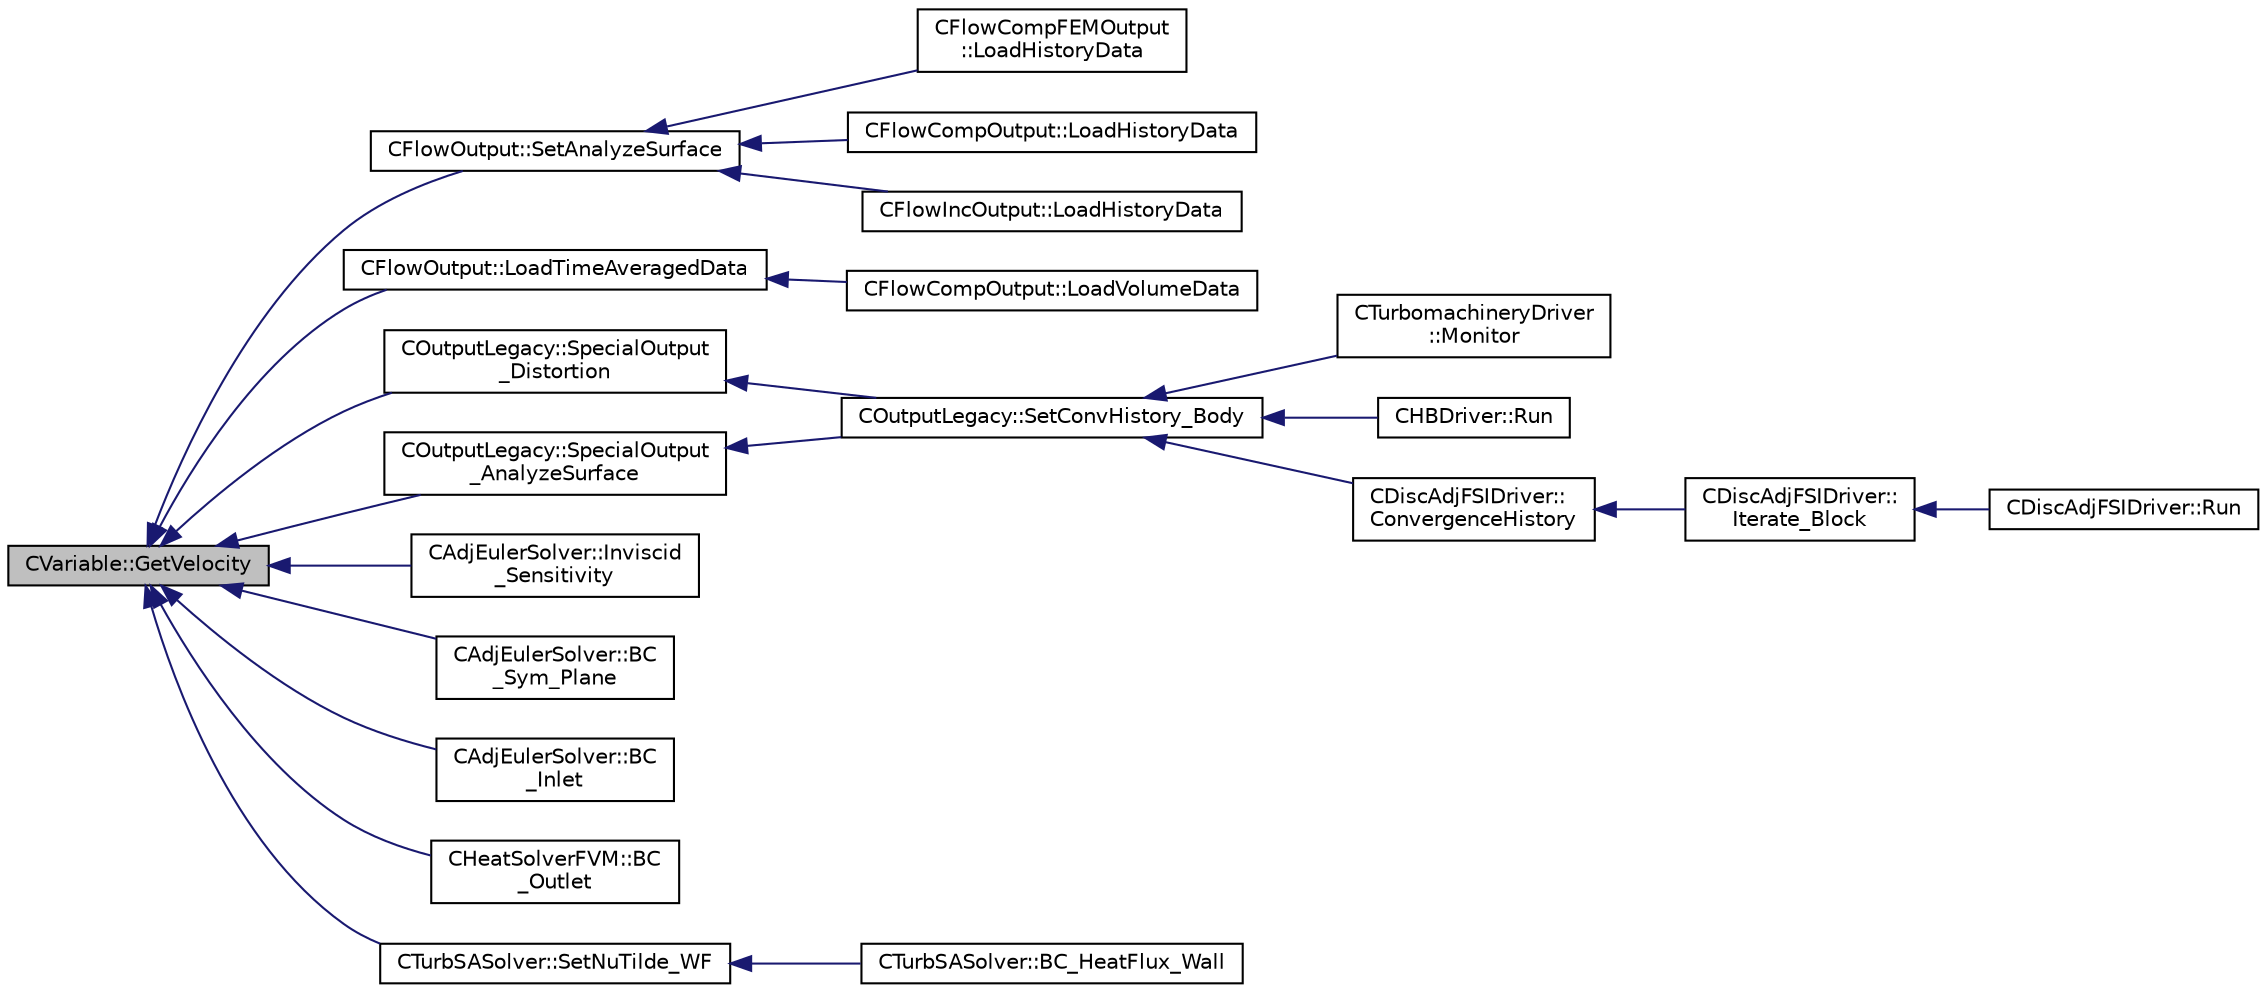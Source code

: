 digraph "CVariable::GetVelocity"
{
  edge [fontname="Helvetica",fontsize="10",labelfontname="Helvetica",labelfontsize="10"];
  node [fontname="Helvetica",fontsize="10",shape=record];
  rankdir="LR";
  Node3906 [label="CVariable::GetVelocity",height=0.2,width=0.4,color="black", fillcolor="grey75", style="filled", fontcolor="black"];
  Node3906 -> Node3907 [dir="back",color="midnightblue",fontsize="10",style="solid",fontname="Helvetica"];
  Node3907 [label="CFlowOutput::SetAnalyzeSurface",height=0.2,width=0.4,color="black", fillcolor="white", style="filled",URL="$class_c_flow_output.html#a3fce259b2fe0a624a311ef889f9ab36c",tooltip="Set flow surface output field values. "];
  Node3907 -> Node3908 [dir="back",color="midnightblue",fontsize="10",style="solid",fontname="Helvetica"];
  Node3908 [label="CFlowCompFEMOutput\l::LoadHistoryData",height=0.2,width=0.4,color="black", fillcolor="white", style="filled",URL="$class_c_flow_comp_f_e_m_output.html#a0a4561b8ab0dffd1052f884062fd9710",tooltip="Load the history output field values. "];
  Node3907 -> Node3909 [dir="back",color="midnightblue",fontsize="10",style="solid",fontname="Helvetica"];
  Node3909 [label="CFlowCompOutput::LoadHistoryData",height=0.2,width=0.4,color="black", fillcolor="white", style="filled",URL="$class_c_flow_comp_output.html#a393cb19a691990ee6e88f844eccc79ed",tooltip="Load the history output field values. "];
  Node3907 -> Node3910 [dir="back",color="midnightblue",fontsize="10",style="solid",fontname="Helvetica"];
  Node3910 [label="CFlowIncOutput::LoadHistoryData",height=0.2,width=0.4,color="black", fillcolor="white", style="filled",URL="$class_c_flow_inc_output.html#a466112efa2e3a89cdd2456701a0480b5",tooltip="Load the history output field values. "];
  Node3906 -> Node3911 [dir="back",color="midnightblue",fontsize="10",style="solid",fontname="Helvetica"];
  Node3911 [label="CFlowOutput::LoadTimeAveragedData",height=0.2,width=0.4,color="black", fillcolor="white", style="filled",URL="$class_c_flow_output.html#a06e1e2ea379be0a263729736b2108d7c",tooltip="Load the time averaged output fields. "];
  Node3911 -> Node3912 [dir="back",color="midnightblue",fontsize="10",style="solid",fontname="Helvetica"];
  Node3912 [label="CFlowCompOutput::LoadVolumeData",height=0.2,width=0.4,color="black", fillcolor="white", style="filled",URL="$class_c_flow_comp_output.html#a4dbb2657e6ea72800af13ddf08789276",tooltip="Set the values of the volume output fields for a point. "];
  Node3906 -> Node3913 [dir="back",color="midnightblue",fontsize="10",style="solid",fontname="Helvetica"];
  Node3913 [label="COutputLegacy::SpecialOutput\l_Distortion",height=0.2,width=0.4,color="black", fillcolor="white", style="filled",URL="$class_c_output_legacy.html#ae4824d60ecd7d71e592f259e8824e0ae",tooltip="Create and write the file with the flow coefficient on the surface. "];
  Node3913 -> Node3914 [dir="back",color="midnightblue",fontsize="10",style="solid",fontname="Helvetica"];
  Node3914 [label="COutputLegacy::SetConvHistory_Body",height=0.2,width=0.4,color="black", fillcolor="white", style="filled",URL="$class_c_output_legacy.html#a217cc0d778a3828499189a9debee47c6",tooltip="Write the history file and the convergence on the screen for serial computations. ..."];
  Node3914 -> Node3915 [dir="back",color="midnightblue",fontsize="10",style="solid",fontname="Helvetica"];
  Node3915 [label="CTurbomachineryDriver\l::Monitor",height=0.2,width=0.4,color="black", fillcolor="white", style="filled",URL="$class_c_turbomachinery_driver.html#a41d7b50bbacef68eb5436293ebb2da4f",tooltip="Monitor the computation. "];
  Node3914 -> Node3916 [dir="back",color="midnightblue",fontsize="10",style="solid",fontname="Helvetica"];
  Node3916 [label="CHBDriver::Run",height=0.2,width=0.4,color="black", fillcolor="white", style="filled",URL="$class_c_h_b_driver.html#a98c0448a8e0404845ee54e25b62eaea9",tooltip="Run a single iteration of a Harmonic Balance problem. "];
  Node3914 -> Node3917 [dir="back",color="midnightblue",fontsize="10",style="solid",fontname="Helvetica"];
  Node3917 [label="CDiscAdjFSIDriver::\lConvergenceHistory",height=0.2,width=0.4,color="black", fillcolor="white", style="filled",URL="$class_c_disc_adj_f_s_i_driver.html#a139dfa2442613879f2b15f28a09c2bd5",tooltip="Output the convergence history. "];
  Node3917 -> Node3918 [dir="back",color="midnightblue",fontsize="10",style="solid",fontname="Helvetica"];
  Node3918 [label="CDiscAdjFSIDriver::\lIterate_Block",height=0.2,width=0.4,color="black", fillcolor="white", style="filled",URL="$class_c_disc_adj_f_s_i_driver.html#a84949f139fa795b7d34d6ff77e82eb5c",tooltip="Iterate a certain block for adjoint FSI - may be the whole set of variables or independent and subite..."];
  Node3918 -> Node3919 [dir="back",color="midnightblue",fontsize="10",style="solid",fontname="Helvetica"];
  Node3919 [label="CDiscAdjFSIDriver::Run",height=0.2,width=0.4,color="black", fillcolor="white", style="filled",URL="$class_c_disc_adj_f_s_i_driver.html#a2e965d6e9c4dcfc296077cae225cab21",tooltip="Run a Discrete Adjoint iteration for the FSI problem. "];
  Node3906 -> Node3920 [dir="back",color="midnightblue",fontsize="10",style="solid",fontname="Helvetica"];
  Node3920 [label="COutputLegacy::SpecialOutput\l_AnalyzeSurface",height=0.2,width=0.4,color="black", fillcolor="white", style="filled",URL="$class_c_output_legacy.html#ae5bab3f07ff9b9d1434626add0d4d332",tooltip="Writes one dimensional output. "];
  Node3920 -> Node3914 [dir="back",color="midnightblue",fontsize="10",style="solid",fontname="Helvetica"];
  Node3906 -> Node3921 [dir="back",color="midnightblue",fontsize="10",style="solid",fontname="Helvetica"];
  Node3921 [label="CAdjEulerSolver::Inviscid\l_Sensitivity",height=0.2,width=0.4,color="black", fillcolor="white", style="filled",URL="$class_c_adj_euler_solver.html#a35fcc75148b249c56e3625ba23196856",tooltip="Compute the inviscid sensitivity of the functional. "];
  Node3906 -> Node3922 [dir="back",color="midnightblue",fontsize="10",style="solid",fontname="Helvetica"];
  Node3922 [label="CAdjEulerSolver::BC\l_Sym_Plane",height=0.2,width=0.4,color="black", fillcolor="white", style="filled",URL="$class_c_adj_euler_solver.html#a98bcda687e98520d5700016d80c87754",tooltip="Impose via the residual the adjoint symmetry boundary condition. "];
  Node3906 -> Node3923 [dir="back",color="midnightblue",fontsize="10",style="solid",fontname="Helvetica"];
  Node3923 [label="CAdjEulerSolver::BC\l_Inlet",height=0.2,width=0.4,color="black", fillcolor="white", style="filled",URL="$class_c_adj_euler_solver.html#a29398c2203511586508ff9d43e894e41",tooltip="Impose the inlet boundary condition. "];
  Node3906 -> Node3924 [dir="back",color="midnightblue",fontsize="10",style="solid",fontname="Helvetica"];
  Node3924 [label="CHeatSolverFVM::BC\l_Outlet",height=0.2,width=0.4,color="black", fillcolor="white", style="filled",URL="$class_c_heat_solver_f_v_m.html#a326a1f9e420b2fdb8a3c9356ad3f3704",tooltip="Impose the outlet boundary condition. "];
  Node3906 -> Node3925 [dir="back",color="midnightblue",fontsize="10",style="solid",fontname="Helvetica"];
  Node3925 [label="CTurbSASolver::SetNuTilde_WF",height=0.2,width=0.4,color="black", fillcolor="white", style="filled",URL="$class_c_turb_s_a_solver.html#a939bd9305ddd11a3079a9987bd832a5d",tooltip="Compute nu tilde from the wall functions. "];
  Node3925 -> Node3926 [dir="back",color="midnightblue",fontsize="10",style="solid",fontname="Helvetica"];
  Node3926 [label="CTurbSASolver::BC_HeatFlux_Wall",height=0.2,width=0.4,color="black", fillcolor="white", style="filled",URL="$class_c_turb_s_a_solver.html#a19089784668fa7ece2bd0400405f0a47",tooltip="Impose the Navier-Stokes wall boundary condition. "];
}
